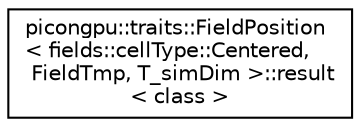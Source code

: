 digraph "Graphical Class Hierarchy"
{
 // LATEX_PDF_SIZE
  edge [fontname="Helvetica",fontsize="10",labelfontname="Helvetica",labelfontsize="10"];
  node [fontname="Helvetica",fontsize="10",shape=record];
  rankdir="LR";
  Node0 [label="picongpu::traits::FieldPosition\l\< fields::cellType::Centered,\l FieldTmp, T_simDim \>::result\l\< class \>",height=0.2,width=0.4,color="black", fillcolor="white", style="filled",URL="$structpicongpu_1_1traits_1_1_field_position_3_01fields_1_1cell_type_1_1_centered_00_01_field_tmp27b91dc56e7994679bb7dfeee038161f.html",tooltip="boost::result_of hints"];
}

